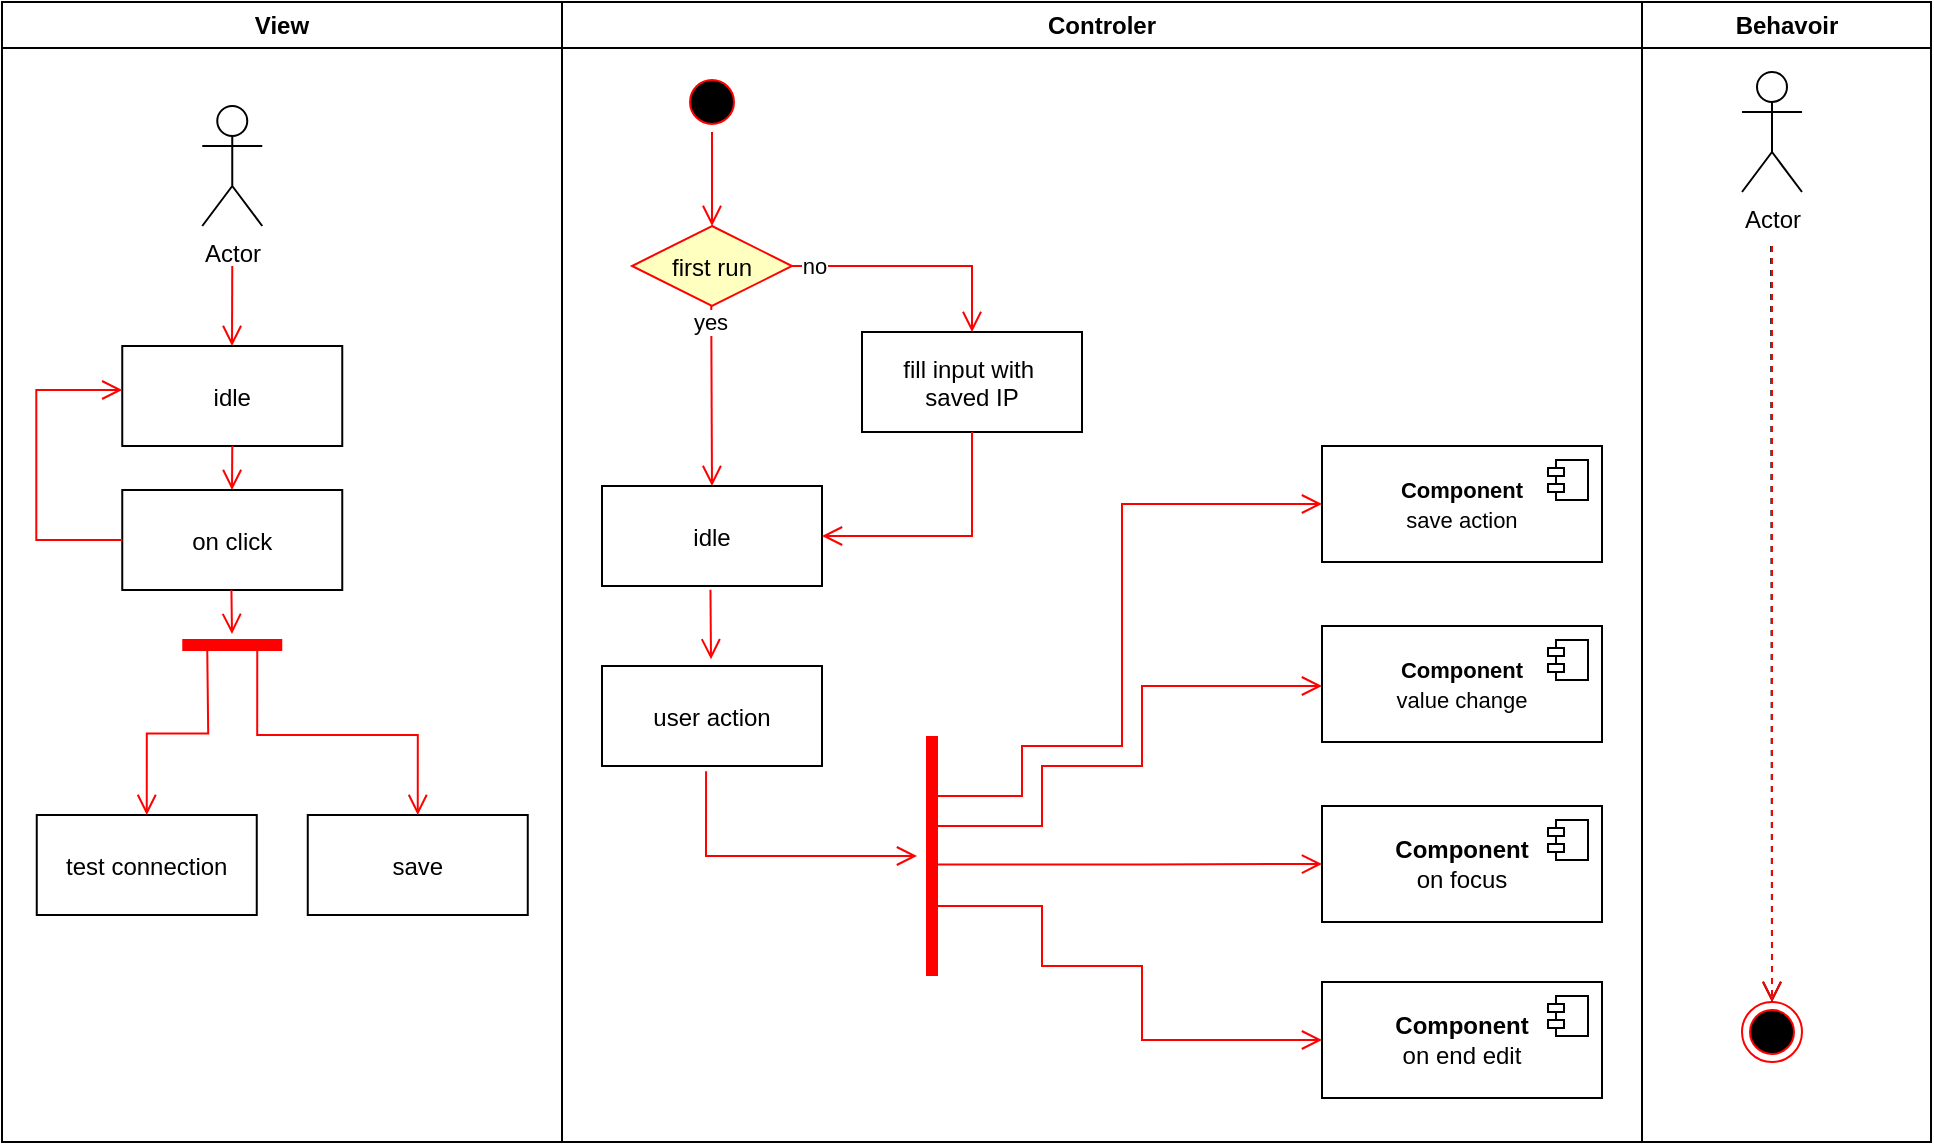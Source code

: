 <mxfile version="22.0.0" type="device">
  <diagram name="Page-1" id="e7e014a7-5840-1c2e-5031-d8a46d1fe8dd">
    <mxGraphModel dx="724" dy="434" grid="1" gridSize="10" guides="1" tooltips="1" connect="1" arrows="1" fold="1" page="1" pageScale="1" pageWidth="1169" pageHeight="826" background="none" math="0" shadow="0">
      <root>
        <mxCell id="0" />
        <mxCell id="1" parent="0" />
        <mxCell id="2" value="View" style="swimlane;whiteSpace=wrap" parent="1" vertex="1">
          <mxGeometry x="40" y="128" width="280" height="570" as="geometry" />
        </mxCell>
        <mxCell id="7" value="idle" style="" parent="2" vertex="1">
          <mxGeometry x="60.13" y="172" width="110" height="50" as="geometry" />
        </mxCell>
        <mxCell id="10" value="save" style="" parent="2" vertex="1">
          <mxGeometry x="152.88" y="406.5" width="110" height="50" as="geometry" />
        </mxCell>
        <mxCell id="pJRz6XslyRYtE2uxAr1E-42" value="" style="shape=line;strokeWidth=6;strokeColor=#ff0000;rotation=-180;" parent="2" vertex="1">
          <mxGeometry x="90.13" y="314" width="50" height="15" as="geometry" />
        </mxCell>
        <mxCell id="pJRz6XslyRYtE2uxAr1E-55" value="test connection" style="" parent="2" vertex="1">
          <mxGeometry x="17.38" y="406.5" width="110" height="50" as="geometry" />
        </mxCell>
        <mxCell id="pJRz6XslyRYtE2uxAr1E-58" value="" style="edgeStyle=orthogonalEdgeStyle;elbow=horizontal;verticalAlign=bottom;endArrow=open;endSize=8;strokeColor=#FF0000;endFill=1;rounded=0;exitX=0.75;exitY=0.5;exitDx=0;exitDy=0;exitPerimeter=0;entryX=0.5;entryY=0;entryDx=0;entryDy=0;" parent="2" target="pJRz6XslyRYtE2uxAr1E-55" edge="1">
          <mxGeometry x="-229" y="-216" as="geometry">
            <mxPoint x="100.92" y="353.5" as="targetPoint" />
            <mxPoint x="102.63" y="324" as="sourcePoint" />
          </mxGeometry>
        </mxCell>
        <mxCell id="pJRz6XslyRYtE2uxAr1E-59" value="" style="edgeStyle=orthogonalEdgeStyle;elbow=horizontal;verticalAlign=bottom;endArrow=open;endSize=8;strokeColor=#FF0000;endFill=1;rounded=0;exitX=0.25;exitY=0.5;exitDx=0;exitDy=0;exitPerimeter=0;entryX=0.5;entryY=0;entryDx=0;entryDy=0;" parent="2" target="10" edge="1">
          <mxGeometry x="-229" y="-216" as="geometry">
            <mxPoint x="121.88" y="428.5" as="targetPoint" />
            <mxPoint x="127.63" y="324" as="sourcePoint" />
            <Array as="points">
              <mxPoint x="128.13" y="366.5" />
              <mxPoint x="208.13" y="366.5" />
            </Array>
          </mxGeometry>
        </mxCell>
        <mxCell id="pJRz6XslyRYtE2uxAr1E-60" value="on click" style="" parent="2" vertex="1">
          <mxGeometry x="60.13" y="244" width="110" height="50" as="geometry" />
        </mxCell>
        <mxCell id="pJRz6XslyRYtE2uxAr1E-61" value="" style="edgeStyle=elbowEdgeStyle;elbow=horizontal;verticalAlign=bottom;endArrow=open;endSize=8;strokeColor=#FF0000;endFill=1;rounded=0" parent="2" edge="1">
          <mxGeometry x="-229" y="-216" as="geometry">
            <mxPoint x="115.5" y="316" as="targetPoint" />
            <mxPoint x="114.71" y="294" as="sourcePoint" />
          </mxGeometry>
        </mxCell>
        <mxCell id="pJRz6XslyRYtE2uxAr1E-64" value="" style="edgeStyle=orthogonalEdgeStyle;elbow=horizontal;verticalAlign=bottom;endArrow=open;endSize=8;strokeColor=#FF0000;endFill=1;rounded=0;exitX=0;exitY=0.5;exitDx=0;exitDy=0;entryX=0;entryY=0.44;entryDx=0;entryDy=0;entryPerimeter=0;" parent="2" source="pJRz6XslyRYtE2uxAr1E-60" target="7" edge="1">
          <mxGeometry x="-229" y="-216" as="geometry">
            <mxPoint x="41.38" y="67" as="targetPoint" />
            <mxPoint x="41.38" y="269" as="sourcePoint" />
            <Array as="points">
              <mxPoint x="17.13" y="269" />
              <mxPoint x="17.13" y="194" />
            </Array>
          </mxGeometry>
        </mxCell>
        <mxCell id="pJRz6XslyRYtE2uxAr1E-72" value="" style="edgeStyle=elbowEdgeStyle;elbow=horizontal;verticalAlign=bottom;endArrow=open;endSize=8;strokeColor=#FF0000;endFill=1;rounded=0;entryX=0.5;entryY=0;entryDx=0;entryDy=0;exitX=0.5;exitY=1;exitDx=0;exitDy=0;" parent="2" source="7" edge="1">
          <mxGeometry x="-229" y="-216" as="geometry">
            <mxPoint x="115.13" y="244" as="targetPoint" />
            <mxPoint x="155.13" y="294" as="sourcePoint" />
          </mxGeometry>
        </mxCell>
        <mxCell id="pJRz6XslyRYtE2uxAr1E-89" value="" style="edgeStyle=elbowEdgeStyle;elbow=horizontal;verticalAlign=bottom;endArrow=open;endSize=8;strokeColor=#FF0000;endFill=1;rounded=0" parent="2" edge="1">
          <mxGeometry x="320" y="20" as="geometry">
            <mxPoint x="115.13" y="172" as="targetPoint" />
            <mxPoint x="115.13" y="132" as="sourcePoint" />
          </mxGeometry>
        </mxCell>
        <mxCell id="pJRz6XslyRYtE2uxAr1E-104" value="Actor" style="shape=umlActor;verticalLabelPosition=bottom;verticalAlign=top;html=1;" parent="2" vertex="1">
          <mxGeometry x="100.13" y="52" width="30" height="60" as="geometry" />
        </mxCell>
        <mxCell id="3" value="Controler" style="swimlane;whiteSpace=wrap" parent="1" vertex="1">
          <mxGeometry x="320" y="128" width="540" height="570" as="geometry" />
        </mxCell>
        <mxCell id="13" value="" style="ellipse;shape=startState;fillColor=#000000;strokeColor=#ff0000;" parent="3" vertex="1">
          <mxGeometry x="60" y="35" width="30" height="30" as="geometry" />
        </mxCell>
        <mxCell id="14" value="" style="edgeStyle=elbowEdgeStyle;elbow=horizontal;verticalAlign=bottom;endArrow=open;endSize=8;strokeColor=#FF0000;endFill=1;rounded=0;entryX=0.5;entryY=0;entryDx=0;entryDy=0;" parent="3" source="13" target="pJRz6XslyRYtE2uxAr1E-96" edge="1">
          <mxGeometry x="40" y="20" as="geometry">
            <mxPoint x="140" y="105.0" as="targetPoint" />
          </mxGeometry>
        </mxCell>
        <mxCell id="pJRz6XslyRYtE2uxAr1E-96" value="first run" style="rhombus;fillColor=#ffffc0;strokeColor=#ff0000;" parent="3" vertex="1">
          <mxGeometry x="35" y="112" width="80" height="40" as="geometry" />
        </mxCell>
        <mxCell id="pJRz6XslyRYtE2uxAr1E-97" value="" style="edgeStyle=elbowEdgeStyle;elbow=horizontal;verticalAlign=bottom;endArrow=open;endSize=8;strokeColor=#FF0000;endFill=1;rounded=0;entryX=0.5;entryY=0;entryDx=0;entryDy=0;" parent="3" edge="1">
          <mxGeometry x="-549" y="-344" as="geometry">
            <mxPoint x="75" y="242" as="targetPoint" />
            <mxPoint x="74.61" y="152" as="sourcePoint" />
          </mxGeometry>
        </mxCell>
        <mxCell id="pJRz6XslyRYtE2uxAr1E-98" value="yes" style="edgeLabel;html=1;align=center;verticalAlign=middle;resizable=0;points=[];" parent="pJRz6XslyRYtE2uxAr1E-97" vertex="1" connectable="0">
          <mxGeometry relative="1" as="geometry">
            <mxPoint x="-1" y="-37" as="offset" />
          </mxGeometry>
        </mxCell>
        <mxCell id="pJRz6XslyRYtE2uxAr1E-99" value="fill input with &#xa;saved IP" style="" parent="3" vertex="1">
          <mxGeometry x="150" y="165" width="110" height="50" as="geometry" />
        </mxCell>
        <mxCell id="pJRz6XslyRYtE2uxAr1E-100" value="" style="edgeStyle=orthogonalEdgeStyle;elbow=horizontal;verticalAlign=bottom;endArrow=open;endSize=8;strokeColor=#FF0000;endFill=1;rounded=0;entryX=0.5;entryY=0;entryDx=0;entryDy=0;exitX=1;exitY=0.5;exitDx=0;exitDy=0;" parent="3" source="pJRz6XslyRYtE2uxAr1E-96" target="pJRz6XslyRYtE2uxAr1E-99" edge="1">
          <mxGeometry x="-549" y="-344" as="geometry">
            <mxPoint x="167.51" y="143" as="targetPoint" />
            <mxPoint x="167.51" y="121" as="sourcePoint" />
          </mxGeometry>
        </mxCell>
        <mxCell id="pJRz6XslyRYtE2uxAr1E-101" value="no" style="edgeLabel;html=1;align=center;verticalAlign=middle;resizable=0;points=[];" parent="pJRz6XslyRYtE2uxAr1E-100" vertex="1" connectable="0">
          <mxGeometry relative="1" as="geometry">
            <mxPoint x="-51" as="offset" />
          </mxGeometry>
        </mxCell>
        <mxCell id="pJRz6XslyRYtE2uxAr1E-102" value="idle" style="" parent="3" vertex="1">
          <mxGeometry x="20" y="242" width="110" height="50" as="geometry" />
        </mxCell>
        <mxCell id="pJRz6XslyRYtE2uxAr1E-103" value="" style="edgeStyle=orthogonalEdgeStyle;elbow=horizontal;verticalAlign=bottom;endArrow=open;endSize=8;strokeColor=#FF0000;endFill=1;rounded=0;entryX=1;entryY=0.5;entryDx=0;entryDy=0;exitX=0.5;exitY=1;exitDx=0;exitDy=0;" parent="3" source="pJRz6XslyRYtE2uxAr1E-99" target="pJRz6XslyRYtE2uxAr1E-102" edge="1">
          <mxGeometry x="-509" y="-216" as="geometry">
            <mxPoint x="190" y="262" as="targetPoint" />
            <mxPoint x="200" y="232" as="sourcePoint" />
            <Array as="points">
              <mxPoint x="205" y="267" />
            </Array>
          </mxGeometry>
        </mxCell>
        <mxCell id="pJRz6XslyRYtE2uxAr1E-116" value="&lt;font style=&quot;font-size: 11px;&quot;&gt;&lt;b&gt;Component&lt;/b&gt;&lt;br&gt;value change&lt;br&gt;&lt;/font&gt;" style="html=1;dropTarget=0;whiteSpace=wrap;" parent="3" vertex="1">
          <mxGeometry x="380" y="312" width="140" height="58" as="geometry" />
        </mxCell>
        <mxCell id="pJRz6XslyRYtE2uxAr1E-117" value="" style="shape=module;jettyWidth=8;jettyHeight=4;" parent="pJRz6XslyRYtE2uxAr1E-116" vertex="1">
          <mxGeometry x="1" width="20" height="20" relative="1" as="geometry">
            <mxPoint x="-27" y="7" as="offset" />
          </mxGeometry>
        </mxCell>
        <mxCell id="pJRz6XslyRYtE2uxAr1E-118" value="&lt;b&gt;Component&lt;/b&gt;&lt;br&gt;on focus" style="html=1;dropTarget=0;whiteSpace=wrap;" parent="3" vertex="1">
          <mxGeometry x="380" y="402" width="140" height="58" as="geometry" />
        </mxCell>
        <mxCell id="pJRz6XslyRYtE2uxAr1E-119" value="" style="shape=module;jettyWidth=8;jettyHeight=4;" parent="pJRz6XslyRYtE2uxAr1E-118" vertex="1">
          <mxGeometry x="1" width="20" height="20" relative="1" as="geometry">
            <mxPoint x="-27" y="7" as="offset" />
          </mxGeometry>
        </mxCell>
        <mxCell id="pJRz6XslyRYtE2uxAr1E-120" value="&lt;b&gt;Component&lt;/b&gt;&lt;br&gt;on end edit" style="html=1;dropTarget=0;whiteSpace=wrap;" parent="3" vertex="1">
          <mxGeometry x="380" y="490" width="140" height="58" as="geometry" />
        </mxCell>
        <mxCell id="pJRz6XslyRYtE2uxAr1E-121" value="" style="shape=module;jettyWidth=8;jettyHeight=4;" parent="pJRz6XslyRYtE2uxAr1E-120" vertex="1">
          <mxGeometry x="1" width="20" height="20" relative="1" as="geometry">
            <mxPoint x="-27" y="7" as="offset" />
          </mxGeometry>
        </mxCell>
        <mxCell id="pJRz6XslyRYtE2uxAr1E-125" value="" style="shape=line;strokeWidth=6;strokeColor=#ff0000;rotation=90;" parent="3" vertex="1">
          <mxGeometry x="125" y="419.5" width="120" height="15" as="geometry" />
        </mxCell>
        <mxCell id="pJRz6XslyRYtE2uxAr1E-127" value="" style="edgeStyle=orthogonalEdgeStyle;elbow=horizontal;verticalAlign=bottom;endArrow=open;endSize=8;strokeColor=#FF0000;endFill=1;rounded=0;exitX=0.135;exitY=0.389;exitDx=0;exitDy=0;exitPerimeter=0;" parent="3" source="pJRz6XslyRYtE2uxAr1E-125" target="pJRz6XslyRYtE2uxAr1E-116" edge="1">
          <mxGeometry x="-509" y="-216" as="geometry">
            <mxPoint x="370" y="342" as="targetPoint" />
            <mxPoint x="210.05" y="319" as="sourcePoint" />
            <Array as="points">
              <mxPoint x="187" y="412" />
              <mxPoint x="240" y="412" />
              <mxPoint x="240" y="382" />
              <mxPoint x="290" y="382" />
              <mxPoint x="290" y="342" />
            </Array>
          </mxGeometry>
        </mxCell>
        <mxCell id="pJRz6XslyRYtE2uxAr1E-130" value="" style="edgeStyle=elbowEdgeStyle;elbow=horizontal;verticalAlign=bottom;endArrow=open;endSize=8;strokeColor=#FF0000;endFill=1;rounded=0;entryX=0;entryY=0.5;entryDx=0;entryDy=0;exitX=0.535;exitY=0.46;exitDx=0;exitDy=0;exitPerimeter=0;" parent="3" source="pJRz6XslyRYtE2uxAr1E-125" target="pJRz6XslyRYtE2uxAr1E-118" edge="1">
          <mxGeometry x="40" y="20" as="geometry">
            <mxPoint x="325" y="423.25" as="targetPoint" />
            <mxPoint x="192.5" y="430.75" as="sourcePoint" />
            <Array as="points">
              <mxPoint x="290" y="430.75" />
            </Array>
          </mxGeometry>
        </mxCell>
        <mxCell id="pJRz6XslyRYtE2uxAr1E-133" value="" style="edgeStyle=orthogonalEdgeStyle;elbow=horizontal;verticalAlign=bottom;endArrow=open;endSize=8;strokeColor=#FF0000;endFill=1;rounded=0;exitX=0.75;exitY=0.5;exitDx=0;exitDy=0;exitPerimeter=0;entryX=0;entryY=0.5;entryDx=0;entryDy=0;" parent="3" source="pJRz6XslyRYtE2uxAr1E-125" target="pJRz6XslyRYtE2uxAr1E-120" edge="1">
          <mxGeometry x="-509" y="-216" as="geometry">
            <mxPoint x="350" y="452" as="targetPoint" />
            <mxPoint x="187" y="475.5" as="sourcePoint" />
            <Array as="points">
              <mxPoint x="185" y="452" />
              <mxPoint x="240" y="452" />
              <mxPoint x="240" y="482" />
              <mxPoint x="290" y="482" />
              <mxPoint x="290" y="519" />
            </Array>
          </mxGeometry>
        </mxCell>
        <mxCell id="pJRz6XslyRYtE2uxAr1E-138" value="&lt;font style=&quot;font-size: 11px;&quot;&gt;&lt;b&gt;Component&lt;/b&gt;&lt;br&gt;save action&lt;br&gt;&lt;/font&gt;" style="html=1;dropTarget=0;whiteSpace=wrap;" parent="3" vertex="1">
          <mxGeometry x="380" y="222" width="140" height="58" as="geometry" />
        </mxCell>
        <mxCell id="pJRz6XslyRYtE2uxAr1E-139" value="" style="shape=module;jettyWidth=8;jettyHeight=4;" parent="pJRz6XslyRYtE2uxAr1E-138" vertex="1">
          <mxGeometry x="1" width="20" height="20" relative="1" as="geometry">
            <mxPoint x="-27" y="7" as="offset" />
          </mxGeometry>
        </mxCell>
        <mxCell id="pJRz6XslyRYtE2uxAr1E-140" value="" style="edgeStyle=orthogonalEdgeStyle;elbow=horizontal;verticalAlign=bottom;endArrow=open;endSize=8;strokeColor=#FF0000;endFill=1;rounded=0;entryX=0;entryY=0.5;entryDx=0;entryDy=0;exitX=0.25;exitY=0.5;exitDx=0;exitDy=0;exitPerimeter=0;" parent="3" source="pJRz6XslyRYtE2uxAr1E-125" target="pJRz6XslyRYtE2uxAr1E-138" edge="1">
          <mxGeometry x="-509" y="-216" as="geometry">
            <mxPoint x="350" y="252" as="targetPoint" />
            <mxPoint x="200" y="342" as="sourcePoint" />
            <Array as="points">
              <mxPoint x="230" y="397" />
              <mxPoint x="230" y="372" />
              <mxPoint x="280" y="372" />
              <mxPoint x="280" y="251" />
            </Array>
          </mxGeometry>
        </mxCell>
        <mxCell id="pJRz6XslyRYtE2uxAr1E-141" value="user action" style="" parent="3" vertex="1">
          <mxGeometry x="20" y="332" width="110" height="50" as="geometry" />
        </mxCell>
        <mxCell id="pJRz6XslyRYtE2uxAr1E-142" value="" style="edgeStyle=elbowEdgeStyle;elbow=horizontal;verticalAlign=bottom;endArrow=open;endSize=8;strokeColor=#FF0000;endFill=1;rounded=0;exitX=0.493;exitY=1.037;exitDx=0;exitDy=0;exitPerimeter=0;entryX=0.494;entryY=-0.067;entryDx=0;entryDy=0;entryPerimeter=0;" parent="3" source="pJRz6XslyRYtE2uxAr1E-102" target="pJRz6XslyRYtE2uxAr1E-141" edge="1">
          <mxGeometry x="40" y="20" as="geometry">
            <mxPoint x="75" y="332" as="targetPoint" />
            <mxPoint x="74.71" y="292" as="sourcePoint" />
          </mxGeometry>
        </mxCell>
        <mxCell id="pJRz6XslyRYtE2uxAr1E-143" value="" style="edgeStyle=orthogonalEdgeStyle;elbow=horizontal;verticalAlign=bottom;endArrow=open;endSize=8;strokeColor=#FF0000;endFill=1;rounded=0;exitX=0.473;exitY=1.053;exitDx=0;exitDy=0;exitPerimeter=0;" parent="3" source="pJRz6XslyRYtE2uxAr1E-141" target="pJRz6XslyRYtE2uxAr1E-125" edge="1">
          <mxGeometry x="40" y="20" as="geometry">
            <mxPoint x="74.83" y="434.5" as="targetPoint" />
            <mxPoint x="74.83" y="399.5" as="sourcePoint" />
            <Array as="points">
              <mxPoint x="72" y="427" />
            </Array>
          </mxGeometry>
        </mxCell>
        <mxCell id="4" value="Behavoir" style="swimlane;whiteSpace=wrap;startSize=23;" parent="1" vertex="1">
          <mxGeometry x="860" y="128" width="144.5" height="570" as="geometry" />
        </mxCell>
        <mxCell id="38" value="" style="ellipse;shape=endState;fillColor=#000000;strokeColor=#ff0000" parent="4" vertex="1">
          <mxGeometry x="50" y="500" width="30" height="30" as="geometry" />
        </mxCell>
        <mxCell id="pJRz6XslyRYtE2uxAr1E-136" value="Actor" style="shape=umlActor;verticalLabelPosition=bottom;verticalAlign=top;html=1;" parent="4" vertex="1">
          <mxGeometry x="50" y="35" width="30" height="60" as="geometry" />
        </mxCell>
        <mxCell id="pJRz6XslyRYtE2uxAr1E-137" value="" style="edgeStyle=elbowEdgeStyle;elbow=horizontal;verticalAlign=bottom;endArrow=open;endSize=8;strokeColor=#000000;endFill=1;rounded=0;entryX=0.5;entryY=0;entryDx=0;entryDy=0;dashed=1;" parent="4" target="38" edge="1">
          <mxGeometry x="-500" y="20" as="geometry">
            <mxPoint x="64.58" y="169" as="targetPoint" />
            <mxPoint x="64.58" y="122" as="sourcePoint" />
          </mxGeometry>
        </mxCell>
        <mxCell id="pyt9vcqd9iDHeiA1ddqs-38" value="" style="edgeStyle=elbowEdgeStyle;elbow=horizontal;verticalAlign=bottom;endArrow=open;endSize=8;strokeColor=#FF0000;endFill=1;rounded=0;dashed=1;" edge="1" parent="4" target="38">
          <mxGeometry x="-500" y="20" as="geometry">
            <mxPoint x="64.63" y="182" as="targetPoint" />
            <mxPoint x="65" y="122" as="sourcePoint" />
          </mxGeometry>
        </mxCell>
      </root>
    </mxGraphModel>
  </diagram>
</mxfile>
